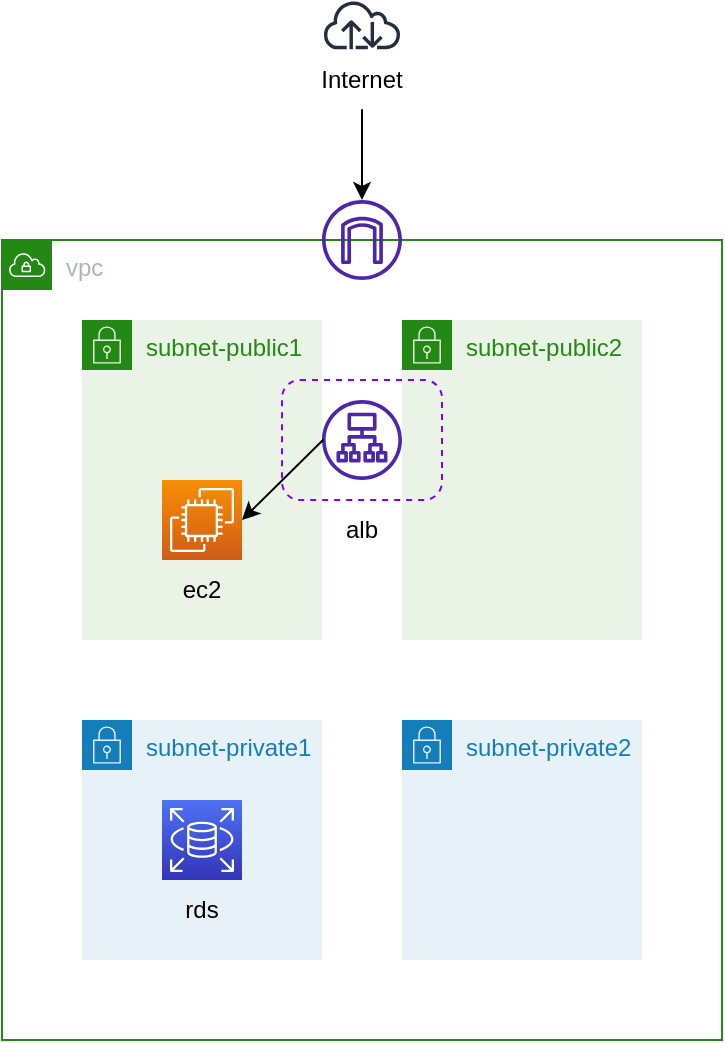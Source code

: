 <mxfile version="20.3.0" type="device"><diagram id="LVkP14UDSgfRMYWAX5_o" name="ページ1"><mxGraphModel dx="2840" dy="1758" grid="1" gridSize="10" guides="1" tooltips="1" connect="1" arrows="1" fold="1" page="1" pageScale="1" pageWidth="1920" pageHeight="1200" math="0" shadow="0"><root><mxCell id="0"/><mxCell id="1" parent="0"/><mxCell id="E8aePKq7nHSW553KbNSi-1" value="vpc" style="points=[[0,0],[0.25,0],[0.5,0],[0.75,0],[1,0],[1,0.25],[1,0.5],[1,0.75],[1,1],[0.75,1],[0.5,1],[0.25,1],[0,1],[0,0.75],[0,0.5],[0,0.25]];outlineConnect=0;gradientColor=none;html=1;whiteSpace=wrap;fontSize=12;fontStyle=0;container=1;pointerEvents=0;collapsible=0;recursiveResize=0;shape=mxgraph.aws4.group;grIcon=mxgraph.aws4.group_vpc;strokeColor=#248814;fillColor=none;verticalAlign=top;align=left;spacingLeft=30;fontColor=#AAB7B8;dashed=0;" vertex="1" parent="1"><mxGeometry x="-1040" y="-720" width="360" height="400" as="geometry"/></mxCell><mxCell id="E8aePKq7nHSW553KbNSi-2" value="subnet-public1" style="points=[[0,0],[0.25,0],[0.5,0],[0.75,0],[1,0],[1,0.25],[1,0.5],[1,0.75],[1,1],[0.75,1],[0.5,1],[0.25,1],[0,1],[0,0.75],[0,0.5],[0,0.25]];outlineConnect=0;gradientColor=none;html=1;whiteSpace=wrap;fontSize=12;fontStyle=0;container=1;pointerEvents=0;collapsible=0;recursiveResize=0;shape=mxgraph.aws4.group;grIcon=mxgraph.aws4.group_security_group;grStroke=0;strokeColor=#248814;fillColor=#E9F3E6;verticalAlign=top;align=left;spacingLeft=30;fontColor=#248814;dashed=0;" vertex="1" parent="E8aePKq7nHSW553KbNSi-1"><mxGeometry x="40" y="40" width="120" height="160" as="geometry"/></mxCell><mxCell id="E8aePKq7nHSW553KbNSi-6" value="" style="sketch=0;points=[[0,0,0],[0.25,0,0],[0.5,0,0],[0.75,0,0],[1,0,0],[0,1,0],[0.25,1,0],[0.5,1,0],[0.75,1,0],[1,1,0],[0,0.25,0],[0,0.5,0],[0,0.75,0],[1,0.25,0],[1,0.5,0],[1,0.75,0]];outlineConnect=0;fontColor=#232F3E;gradientColor=#F78E04;gradientDirection=north;fillColor=#D05C17;strokeColor=#ffffff;dashed=0;verticalLabelPosition=bottom;verticalAlign=top;align=center;html=1;fontSize=12;fontStyle=0;aspect=fixed;shape=mxgraph.aws4.resourceIcon;resIcon=mxgraph.aws4.ec2;" vertex="1" parent="E8aePKq7nHSW553KbNSi-2"><mxGeometry x="40" y="80" width="40" height="40" as="geometry"/></mxCell><mxCell id="E8aePKq7nHSW553KbNSi-13" value="ec2" style="text;html=1;strokeColor=none;fillColor=none;align=center;verticalAlign=middle;whiteSpace=wrap;rounded=0;dashed=1;" vertex="1" parent="E8aePKq7nHSW553KbNSi-2"><mxGeometry x="30" y="120" width="60" height="30" as="geometry"/></mxCell><mxCell id="E8aePKq7nHSW553KbNSi-3" value="subnet-public2" style="points=[[0,0],[0.25,0],[0.5,0],[0.75,0],[1,0],[1,0.25],[1,0.5],[1,0.75],[1,1],[0.75,1],[0.5,1],[0.25,1],[0,1],[0,0.75],[0,0.5],[0,0.25]];outlineConnect=0;gradientColor=none;html=1;whiteSpace=wrap;fontSize=12;fontStyle=0;container=1;pointerEvents=0;collapsible=0;recursiveResize=0;shape=mxgraph.aws4.group;grIcon=mxgraph.aws4.group_security_group;grStroke=0;strokeColor=#248814;fillColor=#E9F3E6;verticalAlign=top;align=left;spacingLeft=30;fontColor=#248814;dashed=0;" vertex="1" parent="E8aePKq7nHSW553KbNSi-1"><mxGeometry x="200" y="40" width="120" height="160" as="geometry"/></mxCell><mxCell id="E8aePKq7nHSW553KbNSi-10" value="" style="rounded=1;whiteSpace=wrap;html=1;strokeColor=#7F00FF;dashed=1;fillColor=none;" vertex="1" parent="E8aePKq7nHSW553KbNSi-3"><mxGeometry x="-60" y="30" width="80" height="60" as="geometry"/></mxCell><mxCell id="E8aePKq7nHSW553KbNSi-4" value="subnet-private1" style="points=[[0,0],[0.25,0],[0.5,0],[0.75,0],[1,0],[1,0.25],[1,0.5],[1,0.75],[1,1],[0.75,1],[0.5,1],[0.25,1],[0,1],[0,0.75],[0,0.5],[0,0.25]];outlineConnect=0;gradientColor=none;html=1;whiteSpace=wrap;fontSize=12;fontStyle=0;container=1;pointerEvents=0;collapsible=0;recursiveResize=0;shape=mxgraph.aws4.group;grIcon=mxgraph.aws4.group_security_group;grStroke=0;strokeColor=#147EBA;fillColor=#E6F2F8;verticalAlign=top;align=left;spacingLeft=30;fontColor=#147EBA;dashed=0;" vertex="1" parent="E8aePKq7nHSW553KbNSi-1"><mxGeometry x="40" y="240" width="120" height="120" as="geometry"/></mxCell><mxCell id="E8aePKq7nHSW553KbNSi-11" value="" style="sketch=0;points=[[0,0,0],[0.25,0,0],[0.5,0,0],[0.75,0,0],[1,0,0],[0,1,0],[0.25,1,0],[0.5,1,0],[0.75,1,0],[1,1,0],[0,0.25,0],[0,0.5,0],[0,0.75,0],[1,0.25,0],[1,0.5,0],[1,0.75,0]];outlineConnect=0;fontColor=#232F3E;gradientColor=#4D72F3;gradientDirection=north;fillColor=#3334B9;strokeColor=#ffffff;dashed=0;verticalLabelPosition=bottom;verticalAlign=top;align=center;html=1;fontSize=12;fontStyle=0;aspect=fixed;shape=mxgraph.aws4.resourceIcon;resIcon=mxgraph.aws4.rds;" vertex="1" parent="E8aePKq7nHSW553KbNSi-4"><mxGeometry x="40" y="40" width="40" height="40" as="geometry"/></mxCell><mxCell id="E8aePKq7nHSW553KbNSi-14" value="rds" style="text;html=1;strokeColor=none;fillColor=none;align=center;verticalAlign=middle;whiteSpace=wrap;rounded=0;dashed=1;" vertex="1" parent="E8aePKq7nHSW553KbNSi-4"><mxGeometry x="30" y="80" width="60" height="30" as="geometry"/></mxCell><mxCell id="E8aePKq7nHSW553KbNSi-5" value="subnet-private2" style="points=[[0,0],[0.25,0],[0.5,0],[0.75,0],[1,0],[1,0.25],[1,0.5],[1,0.75],[1,1],[0.75,1],[0.5,1],[0.25,1],[0,1],[0,0.75],[0,0.5],[0,0.25]];outlineConnect=0;gradientColor=none;html=1;whiteSpace=wrap;fontSize=12;fontStyle=0;container=1;pointerEvents=0;collapsible=0;recursiveResize=0;shape=mxgraph.aws4.group;grIcon=mxgraph.aws4.group_security_group;grStroke=0;strokeColor=#147EBA;fillColor=#E6F2F8;verticalAlign=top;align=left;spacingLeft=30;fontColor=#147EBA;dashed=0;" vertex="1" parent="E8aePKq7nHSW553KbNSi-1"><mxGeometry x="200" y="240" width="120" height="120" as="geometry"/></mxCell><mxCell id="E8aePKq7nHSW553KbNSi-7" value="" style="sketch=0;outlineConnect=0;fontColor=#232F3E;gradientColor=none;fillColor=#4D27AA;strokeColor=none;dashed=0;verticalLabelPosition=bottom;verticalAlign=top;align=center;html=1;fontSize=12;fontStyle=0;aspect=fixed;pointerEvents=1;shape=mxgraph.aws4.internet_gateway;" vertex="1" parent="E8aePKq7nHSW553KbNSi-1"><mxGeometry x="160" y="-20" width="40" height="40" as="geometry"/></mxCell><mxCell id="E8aePKq7nHSW553KbNSi-9" value="" style="sketch=0;outlineConnect=0;fontColor=#232F3E;gradientColor=none;fillColor=#4D27AA;strokeColor=none;dashed=0;verticalLabelPosition=bottom;verticalAlign=top;align=center;html=1;fontSize=12;fontStyle=0;aspect=fixed;pointerEvents=1;shape=mxgraph.aws4.application_load_balancer;" vertex="1" parent="E8aePKq7nHSW553KbNSi-1"><mxGeometry x="160" y="80" width="40" height="40" as="geometry"/></mxCell><mxCell id="E8aePKq7nHSW553KbNSi-15" value="alb" style="text;html=1;strokeColor=none;fillColor=none;align=center;verticalAlign=middle;whiteSpace=wrap;rounded=0;dashed=1;" vertex="1" parent="E8aePKq7nHSW553KbNSi-1"><mxGeometry x="150" y="130" width="60" height="30" as="geometry"/></mxCell><mxCell id="E8aePKq7nHSW553KbNSi-20" value="" style="endArrow=classic;html=1;rounded=0;entryX=1;entryY=0.5;entryDx=0;entryDy=0;entryPerimeter=0;exitX=0.019;exitY=0.494;exitDx=0;exitDy=0;exitPerimeter=0;" edge="1" parent="E8aePKq7nHSW553KbNSi-1" source="E8aePKq7nHSW553KbNSi-9" target="E8aePKq7nHSW553KbNSi-6"><mxGeometry width="50" height="50" relative="1" as="geometry"><mxPoint x="140" y="120" as="sourcePoint"/><mxPoint x="190" y="70" as="targetPoint"/></mxGeometry></mxCell><mxCell id="E8aePKq7nHSW553KbNSi-16" value="" style="sketch=0;outlineConnect=0;fontColor=#232F3E;gradientColor=none;fillColor=#232F3D;strokeColor=none;dashed=0;verticalLabelPosition=bottom;verticalAlign=top;align=center;html=1;fontSize=12;fontStyle=0;aspect=fixed;pointerEvents=1;shape=mxgraph.aws4.internet;" vertex="1" parent="1"><mxGeometry x="-880" y="-840" width="40" height="24.62" as="geometry"/></mxCell><mxCell id="E8aePKq7nHSW553KbNSi-19" style="edgeStyle=orthogonalEdgeStyle;rounded=0;orthogonalLoop=1;jettySize=auto;html=1;exitX=0.5;exitY=1;exitDx=0;exitDy=0;" edge="1" parent="1" source="E8aePKq7nHSW553KbNSi-17" target="E8aePKq7nHSW553KbNSi-7"><mxGeometry relative="1" as="geometry"/></mxCell><mxCell id="E8aePKq7nHSW553KbNSi-17" value="Internet" style="text;html=1;strokeColor=none;fillColor=none;align=center;verticalAlign=middle;whiteSpace=wrap;rounded=0;dashed=1;" vertex="1" parent="1"><mxGeometry x="-890" y="-815.38" width="60" height="30" as="geometry"/></mxCell></root></mxGraphModel></diagram></mxfile>
